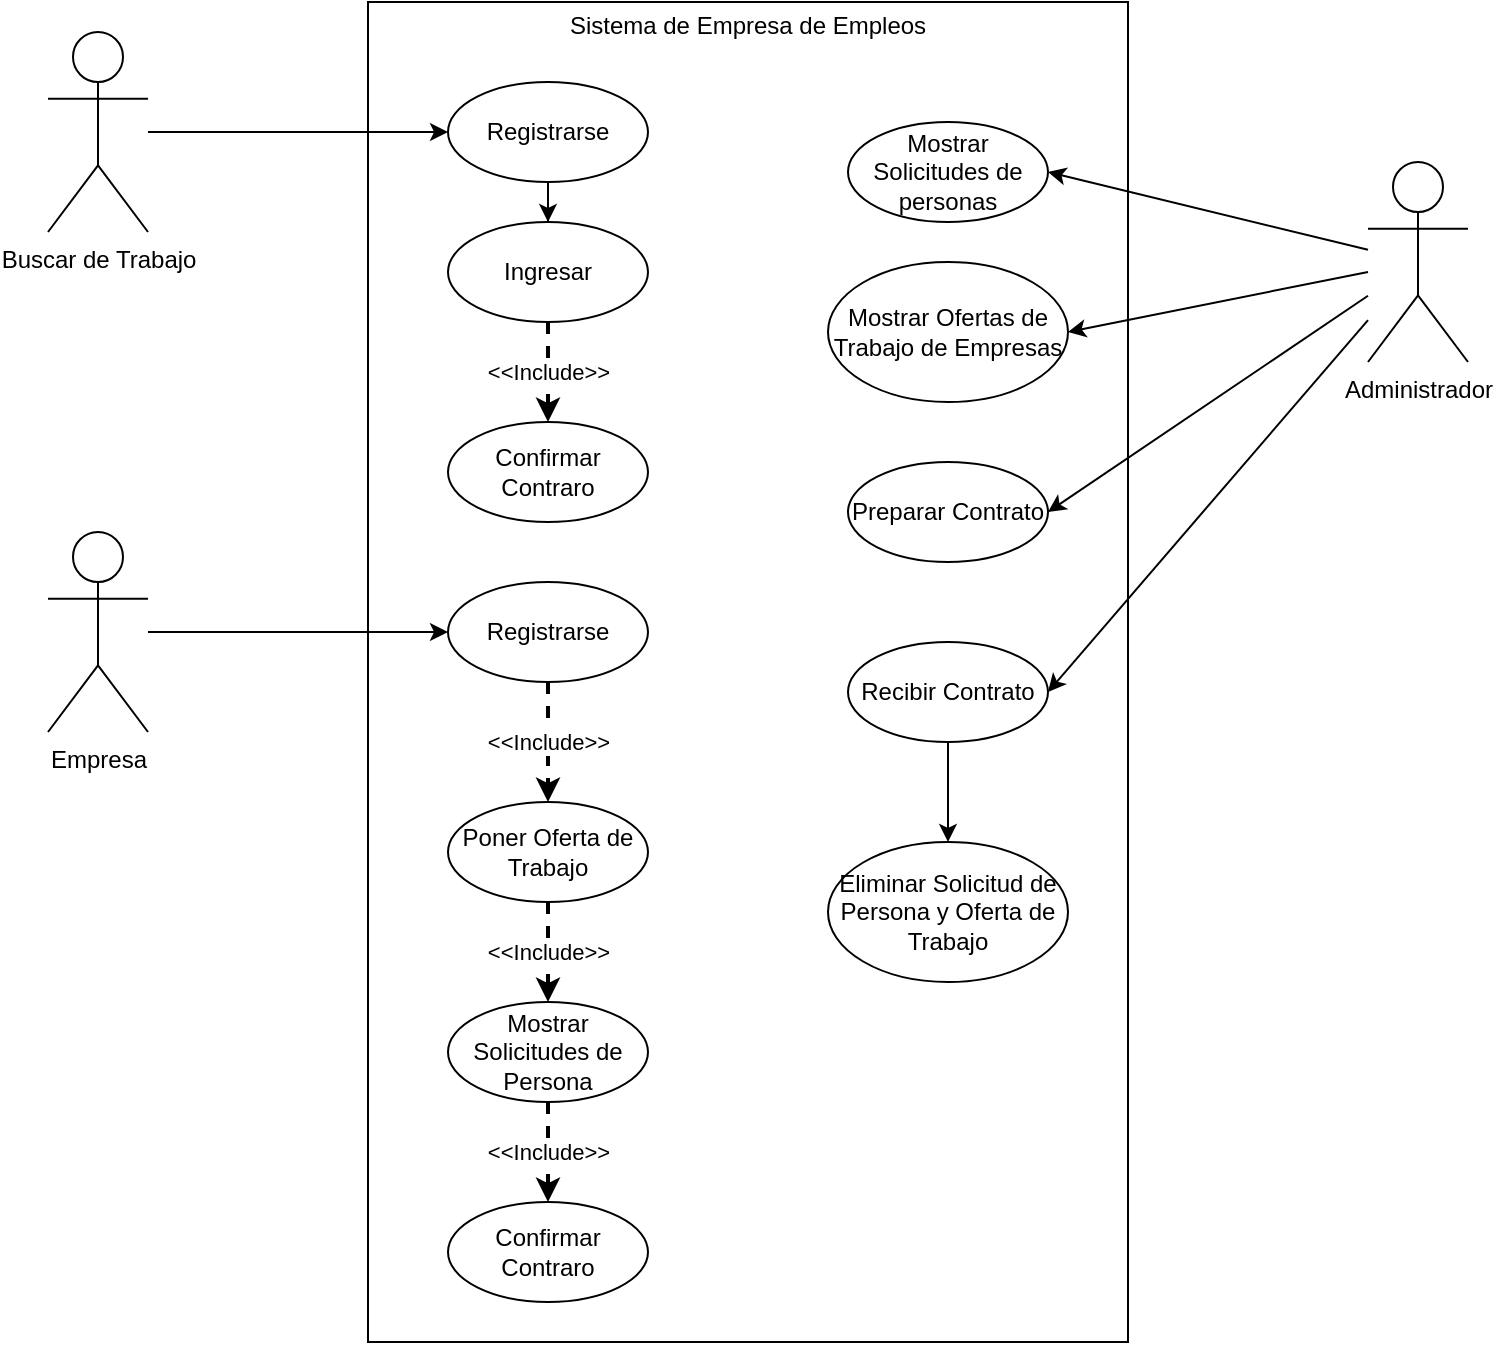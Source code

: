 <mxfile version="14.2.4" type="embed">
    <diagram id="7INJnc-X04nsNQ7OCATX" name="Página-1">
        <mxGraphModel dx="820" dy="488" grid="1" gridSize="10" guides="1" tooltips="1" connect="1" arrows="1" fold="1" page="1" pageScale="1" pageWidth="827" pageHeight="1169" math="0" shadow="0">
            <root>
                <mxCell id="0"/>
                <mxCell id="1" parent="0"/>
                <mxCell id="2" value="Sistema de Empresa de Empleos&lt;br&gt;&lt;br&gt;&lt;br&gt;&lt;br&gt;&lt;br&gt;&lt;br&gt;&lt;br&gt;&lt;br&gt;&lt;br&gt;&lt;br&gt;&lt;br&gt;&lt;br&gt;&lt;br&gt;&lt;br&gt;&lt;br&gt;&lt;br&gt;&lt;br&gt;&lt;br&gt;&lt;br&gt;&lt;br&gt;&lt;br&gt;&lt;br&gt;&lt;br&gt;&lt;br&gt;&lt;br&gt;&lt;br&gt;&lt;br&gt;&lt;br&gt;&lt;br&gt;&lt;br&gt;&lt;br&gt;&lt;br&gt;&lt;br&gt;&lt;br&gt;&lt;br&gt;&lt;br&gt;&lt;br&gt;&lt;br&gt;&lt;br&gt;&lt;br&gt;&lt;br&gt;&lt;br&gt;&lt;br&gt;&lt;br&gt;&lt;br&gt;&lt;br&gt;" style="rounded=0;whiteSpace=wrap;html=1;" vertex="1" parent="1">
                    <mxGeometry x="220" y="60" width="380" height="670" as="geometry"/>
                </mxCell>
                <mxCell id="15" style="edgeStyle=orthogonalEdgeStyle;rounded=0;orthogonalLoop=1;jettySize=auto;html=1;entryX=0.5;entryY=0;entryDx=0;entryDy=0;" edge="1" parent="1" source="3" target="4">
                    <mxGeometry relative="1" as="geometry"/>
                </mxCell>
                <mxCell id="3" value="Registrarse" style="ellipse;whiteSpace=wrap;html=1;" vertex="1" parent="1">
                    <mxGeometry x="260" y="100" width="100" height="50" as="geometry"/>
                </mxCell>
                <mxCell id="16" value="&amp;lt;&amp;lt;Include&amp;gt;&amp;gt;" style="edgeStyle=orthogonalEdgeStyle;rounded=0;orthogonalLoop=1;jettySize=auto;html=1;exitX=0.5;exitY=1;exitDx=0;exitDy=0;entryX=0.5;entryY=0;entryDx=0;entryDy=0;strokeWidth=2;dashed=1;" edge="1" parent="1" source="4" target="5">
                    <mxGeometry relative="1" as="geometry"/>
                </mxCell>
                <mxCell id="4" value="Ingresar" style="ellipse;whiteSpace=wrap;html=1;" vertex="1" parent="1">
                    <mxGeometry x="260" y="170" width="100" height="50" as="geometry"/>
                </mxCell>
                <mxCell id="5" value="Confirmar Contraro" style="ellipse;whiteSpace=wrap;html=1;" vertex="1" parent="1">
                    <mxGeometry x="260" y="270" width="100" height="50" as="geometry"/>
                </mxCell>
                <mxCell id="6" value="Mostrar Solicitudes de personas" style="ellipse;whiteSpace=wrap;html=1;" vertex="1" parent="1">
                    <mxGeometry x="460" y="120" width="100" height="50" as="geometry"/>
                </mxCell>
                <mxCell id="7" value="Mostrar Ofertas de Trabajo de Empresas" style="ellipse;whiteSpace=wrap;html=1;rotation=0;" vertex="1" parent="1">
                    <mxGeometry x="450" y="190" width="120" height="70" as="geometry"/>
                </mxCell>
                <mxCell id="8" value="Preparar Contrato" style="ellipse;whiteSpace=wrap;html=1;" vertex="1" parent="1">
                    <mxGeometry x="460" y="290" width="100" height="50" as="geometry"/>
                </mxCell>
                <mxCell id="17" style="edgeStyle=orthogonalEdgeStyle;rounded=0;orthogonalLoop=1;jettySize=auto;html=1;entryX=0.5;entryY=0;entryDx=0;entryDy=0;strokeWidth=1;" edge="1" parent="1" source="9" target="10">
                    <mxGeometry relative="1" as="geometry"/>
                </mxCell>
                <mxCell id="9" value="Recibir Contrato" style="ellipse;whiteSpace=wrap;html=1;" vertex="1" parent="1">
                    <mxGeometry x="460" y="380" width="100" height="50" as="geometry"/>
                </mxCell>
                <mxCell id="10" value="Eliminar Solicitud de Persona y Oferta de Trabajo" style="ellipse;whiteSpace=wrap;html=1;rotation=0;" vertex="1" parent="1">
                    <mxGeometry x="450" y="480" width="120" height="70" as="geometry"/>
                </mxCell>
                <mxCell id="18" value="&amp;lt;&amp;lt;Include&amp;gt;&amp;gt;" style="edgeStyle=orthogonalEdgeStyle;rounded=0;orthogonalLoop=1;jettySize=auto;html=1;entryX=0.5;entryY=0;entryDx=0;entryDy=0;strokeWidth=2;dashed=1;" edge="1" parent="1" source="11" target="12">
                    <mxGeometry relative="1" as="geometry"/>
                </mxCell>
                <mxCell id="11" value="Registrarse" style="ellipse;whiteSpace=wrap;html=1;" vertex="1" parent="1">
                    <mxGeometry x="260" y="350" width="100" height="50" as="geometry"/>
                </mxCell>
                <mxCell id="19" value="&amp;lt;&amp;lt;Include&amp;gt;&amp;gt;" style="edgeStyle=orthogonalEdgeStyle;rounded=0;orthogonalLoop=1;jettySize=auto;html=1;exitX=0.5;exitY=1;exitDx=0;exitDy=0;entryX=0.5;entryY=0;entryDx=0;entryDy=0;strokeWidth=2;dashed=1;" edge="1" parent="1" source="12" target="13">
                    <mxGeometry relative="1" as="geometry"/>
                </mxCell>
                <mxCell id="12" value="Poner Oferta de Trabajo" style="ellipse;whiteSpace=wrap;html=1;" vertex="1" parent="1">
                    <mxGeometry x="260" y="460" width="100" height="50" as="geometry"/>
                </mxCell>
                <mxCell id="20" value="&amp;lt;&amp;lt;Include&amp;gt;&amp;gt;" style="edgeStyle=orthogonalEdgeStyle;rounded=0;orthogonalLoop=1;jettySize=auto;html=1;exitX=0.5;exitY=1;exitDx=0;exitDy=0;entryX=0.5;entryY=0;entryDx=0;entryDy=0;strokeWidth=2;dashed=1;" edge="1" parent="1" source="13" target="14">
                    <mxGeometry relative="1" as="geometry"/>
                </mxCell>
                <mxCell id="13" value="Mostrar Solicitudes de Persona" style="ellipse;whiteSpace=wrap;html=1;" vertex="1" parent="1">
                    <mxGeometry x="260" y="560" width="100" height="50" as="geometry"/>
                </mxCell>
                <mxCell id="14" value="Confirmar Contraro" style="ellipse;whiteSpace=wrap;html=1;" vertex="1" parent="1">
                    <mxGeometry x="260" y="660" width="100" height="50" as="geometry"/>
                </mxCell>
                <mxCell id="26" style="edgeStyle=none;rounded=0;orthogonalLoop=1;jettySize=auto;html=1;entryX=1;entryY=0.5;entryDx=0;entryDy=0;strokeWidth=1;" edge="1" parent="1" source="21" target="9">
                    <mxGeometry relative="1" as="geometry"/>
                </mxCell>
                <mxCell id="27" style="edgeStyle=none;rounded=0;orthogonalLoop=1;jettySize=auto;html=1;entryX=1;entryY=0.5;entryDx=0;entryDy=0;strokeWidth=1;" edge="1" parent="1" source="21" target="8">
                    <mxGeometry relative="1" as="geometry"/>
                </mxCell>
                <mxCell id="28" style="edgeStyle=none;rounded=0;orthogonalLoop=1;jettySize=auto;html=1;entryX=1;entryY=0.5;entryDx=0;entryDy=0;strokeWidth=1;" edge="1" parent="1" source="21" target="7">
                    <mxGeometry relative="1" as="geometry"/>
                </mxCell>
                <mxCell id="29" style="edgeStyle=none;rounded=0;orthogonalLoop=1;jettySize=auto;html=1;entryX=1;entryY=0.5;entryDx=0;entryDy=0;strokeWidth=1;" edge="1" parent="1" source="21" target="6">
                    <mxGeometry relative="1" as="geometry"/>
                </mxCell>
                <mxCell id="21" value="Administrador" style="shape=umlActor;verticalLabelPosition=bottom;verticalAlign=top;html=1;outlineConnect=0;" vertex="1" parent="1">
                    <mxGeometry x="720" y="140" width="50" height="100" as="geometry"/>
                </mxCell>
                <mxCell id="24" style="rounded=0;orthogonalLoop=1;jettySize=auto;html=1;entryX=0;entryY=0.5;entryDx=0;entryDy=0;strokeWidth=1;" edge="1" parent="1" source="22" target="3">
                    <mxGeometry relative="1" as="geometry"/>
                </mxCell>
                <mxCell id="22" value="Buscar de Trabajo" style="shape=umlActor;verticalLabelPosition=bottom;verticalAlign=top;html=1;outlineConnect=0;" vertex="1" parent="1">
                    <mxGeometry x="60" y="75" width="50" height="100" as="geometry"/>
                </mxCell>
                <mxCell id="25" style="edgeStyle=none;rounded=0;orthogonalLoop=1;jettySize=auto;html=1;entryX=0;entryY=0.5;entryDx=0;entryDy=0;strokeWidth=1;" edge="1" parent="1" source="23" target="11">
                    <mxGeometry relative="1" as="geometry"/>
                </mxCell>
                <mxCell id="23" value="Empresa" style="shape=umlActor;verticalLabelPosition=bottom;verticalAlign=top;html=1;outlineConnect=0;" vertex="1" parent="1">
                    <mxGeometry x="60" y="325" width="50" height="100" as="geometry"/>
                </mxCell>
            </root>
        </mxGraphModel>
    </diagram>
</mxfile>